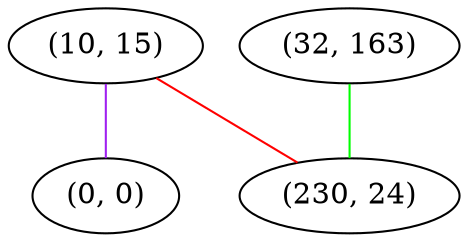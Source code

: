 graph "" {
"(10, 15)";
"(32, 163)";
"(0, 0)";
"(230, 24)";
"(10, 15)" -- "(0, 0)"  [color=purple, key=0, weight=4];
"(10, 15)" -- "(230, 24)"  [color=red, key=0, weight=1];
"(32, 163)" -- "(230, 24)"  [color=green, key=0, weight=2];
}

